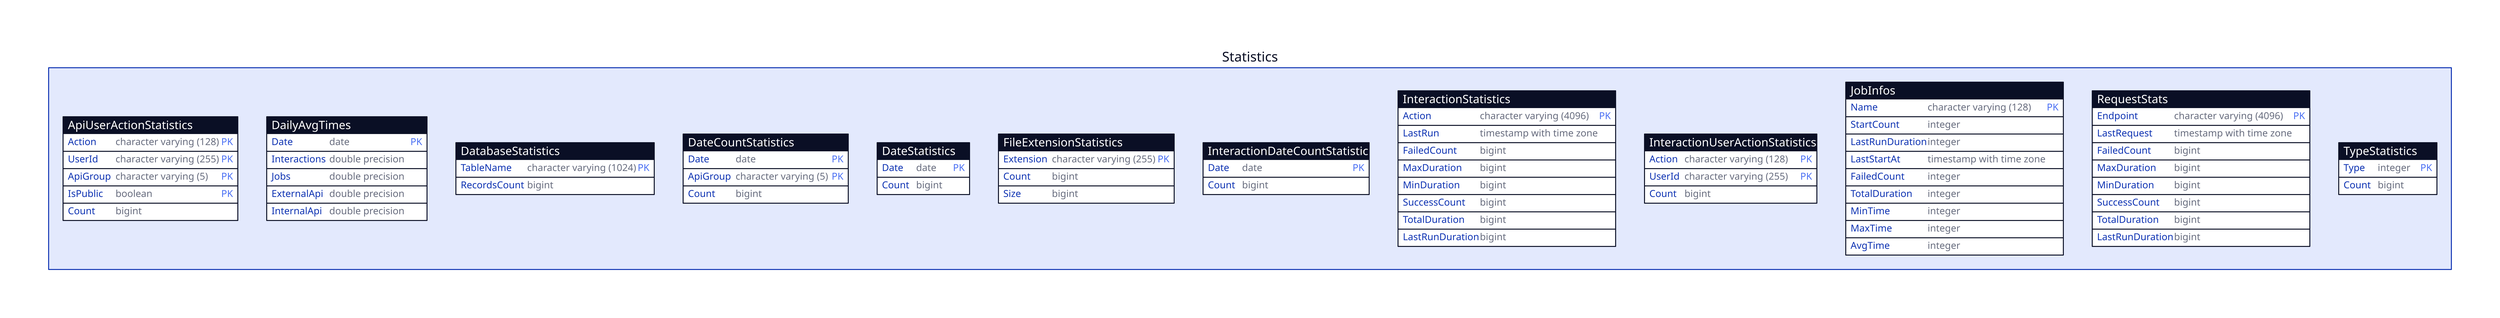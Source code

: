 Statistics.ApiUserActionStatistics: {
  shape: sql_table

  Action: character varying (128) {constraint: primary_key}
  UserId: character varying (255) {constraint: primary_key}
  ApiGroup: character varying (5) {constraint: primary_key}
  IsPublic: boolean {constraint: primary_key}
  Count: bigint
}

Statistics.DailyAvgTimes: {
  shape: sql_table

  Date: date {constraint: primary_key}
  Interactions: double precision
  Jobs: double precision
  ExternalApi: double precision
  InternalApi: double precision
}

Statistics.DatabaseStatistics: {
  shape: sql_table

  TableName: character varying (1024) {constraint: primary_key}
  RecordsCount: bigint
}

Statistics.DateCountStatistics: {
  shape: sql_table

  Date: date {constraint: primary_key}
  ApiGroup: character varying (5) {constraint: primary_key}
  Count: bigint
}

Statistics.DateStatistics: {
  shape: sql_table

  Date: date {constraint: primary_key}
  Count: bigint
}

Statistics.FileExtensionStatistics: {
  shape: sql_table

  Extension: character varying (255) {constraint: primary_key}
  Count: bigint
  Size: bigint
}

Statistics.InteractionDateCountStatistic: {
  shape: sql_table

  Date: date {constraint: primary_key}
  Count: bigint
}

Statistics.InteractionStatistics: {
  shape: sql_table

  Action: character varying (4096) {constraint: primary_key}
  LastRun: timestamp with time zone
  FailedCount: bigint
  MaxDuration: bigint
  MinDuration: bigint
  SuccessCount: bigint
  TotalDuration: bigint
  LastRunDuration: bigint
}

Statistics.InteractionUserActionStatistics: {
  shape: sql_table

  Action: character varying (128) {constraint: primary_key}
  UserId: character varying (255) {constraint: primary_key}
  Count: bigint
}

Statistics.JobInfos: {
  shape: sql_table

  Name: character varying (128) {constraint: primary_key}
  StartCount: integer
  LastRunDuration: integer
  LastStartAt: timestamp with time zone
  FailedCount: integer
  TotalDuration: integer
  MinTime: integer
  MaxTime: integer
  AvgTime: integer
}

Statistics.RequestStats: {
  shape: sql_table

  Endpoint: character varying (4096) {constraint: primary_key}
  LastRequest: timestamp with time zone
  FailedCount: bigint
  MaxDuration: bigint
  MinDuration: bigint
  SuccessCount: bigint
  TotalDuration: bigint
  LastRunDuration: bigint
}

Statistics.TypeStatistics: {
  shape: sql_table

  Type: integer {constraint: primary_key}
  Count: bigint
}
